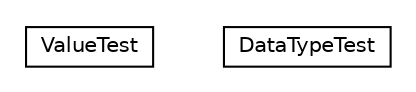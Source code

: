 #!/usr/local/bin/dot
#
# Class diagram 
# Generated by UMLGraph version R5_6_6-8-g8d7759 (http://www.umlgraph.org/)
#

digraph G {
	edge [fontname="Helvetica",fontsize=10,labelfontname="Helvetica",labelfontsize=10];
	node [fontname="Helvetica",fontsize=10,shape=plaintext];
	nodesep=0.25;
	ranksep=0.5;
	// org.dayatang.domain.datatype.ValueTest
	c68 [label=<<table title="org.dayatang.domain.datatype.ValueTest" border="0" cellborder="1" cellspacing="0" cellpadding="2" port="p" href="./ValueTest.html">
		<tr><td><table border="0" cellspacing="0" cellpadding="1">
<tr><td align="center" balign="center"> ValueTest </td></tr>
		</table></td></tr>
		</table>>, URL="./ValueTest.html", fontname="Helvetica", fontcolor="black", fontsize=10.0];
	// org.dayatang.domain.datatype.DataTypeTest
	c69 [label=<<table title="org.dayatang.domain.datatype.DataTypeTest" border="0" cellborder="1" cellspacing="0" cellpadding="2" port="p" href="./DataTypeTest.html">
		<tr><td><table border="0" cellspacing="0" cellpadding="1">
<tr><td align="center" balign="center"> DataTypeTest </td></tr>
		</table></td></tr>
		</table>>, URL="./DataTypeTest.html", fontname="Helvetica", fontcolor="black", fontsize=10.0];
}

